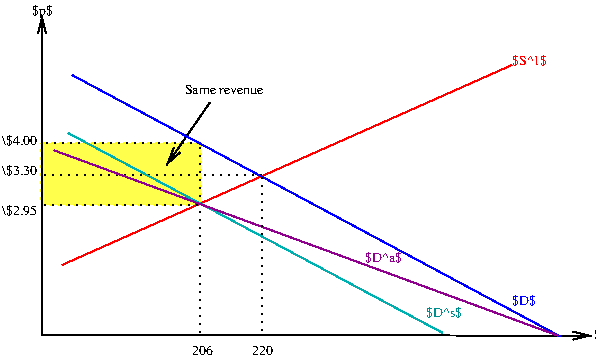#FIG 3.2  Produced by xfig version 3.2.5b
Landscape
Center
Inches
Letter  
100.00
Single
-2
1200 2
2 1 0 1 4 7 50 -1 -1 0.000 0 0 -1 0 0 2
	 150 -525 3525 -2025
2 1 2 1 0 7 50 -1 -1 3.000 0 0 -1 0 0 2
	 0 -1200 1650 -1200
2 1 2 1 0 7 49 -1 -1 3.000 0 0 -1 0 0 2
	 1650 -1200 1650 0
2 1 2 1 0 7 50 -1 -1 3.000 0 0 -1 0 0 2
	 1200 -1440 0 -1440
2 1 2 1 0 7 50 -1 -1 3.000 0 0 -1 0 0 2
	 1185 -1425 1185 0
2 1 2 1 0 7 50 -1 -1 3.000 0 0 -1 0 0 2
	 0 -975 1200 -975
2 1 0 1 16 7 50 -1 -1 0.000 0 0 -1 0 0 2
	 195 -1515 3003 -17
2 1 0 1 0 7 50 -1 -1 0.000 0 0 -1 1 1 3
	0 0 1.00 60.00 120.00
	0 0 1.00 60.00 120.00
	 0 -2400 0 0 4120 5
2 1 0 1 1 7 50 -1 -1 0.000 0 0 -1 0 0 2
	 225 -1950 3885 10
2 1 0 1 21 7 50 -1 -1 0.000 0 0 -1 0 0 2
	 3870 5 90 -1385
2 2 2 1 6 6 52 -1 26 3.000 0 0 -1 0 0 5
	 -5 -1440 1190 -1440 1190 -975 -5 -975 -5 -1440
2 1 0 1 0 6 52 -1 26 3.000 0 0 -1 1 0 2
	0 0 1.00 60.00 120.00
	 1260 -1745 935 -1275
4 0 0 50 -1 0 7 0.0000 6 120 180 -75 -2400 $p$\001
4 0 4 50 -1 0 7 0.0000 6 105 315 3525 -2025 $S^1$\001
4 0 0 50 -1 0 7 0.0000 6 75 180 1575 150 220\001
4 0 1 50 -1 0 7 0.0000 6 105 210 3525 -225 $D$\001
4 0 0 50 -1 0 7 0.0000 6 105 300 -300 -1200 \\$3.30\001
4 0 0 50 -1 0 7 0.0000 6 105 300 -300 -900 \\$2.95\001
4 0 0 49 -1 0 7 0.0000 6 75 180 1125 150 206\001
4 0 0 50 -1 0 7 0.0000 6 105 300 -300 -1425 \\$4.00\001
4 0 15 50 -1 0 7 0.0000 6 105 315 2880 -135 $D^s$\001
4 0 0 50 -1 0 7 0.0000 6 120 210 4140 30 $Q$\001
4 0 21 50 -1 0 7 0.0000 6 105 315 2425 -545 $D^a$\001
4 0 0 52 -1 0 7 0.0000 6 75 705 1070 -1810 Same revenue\001
